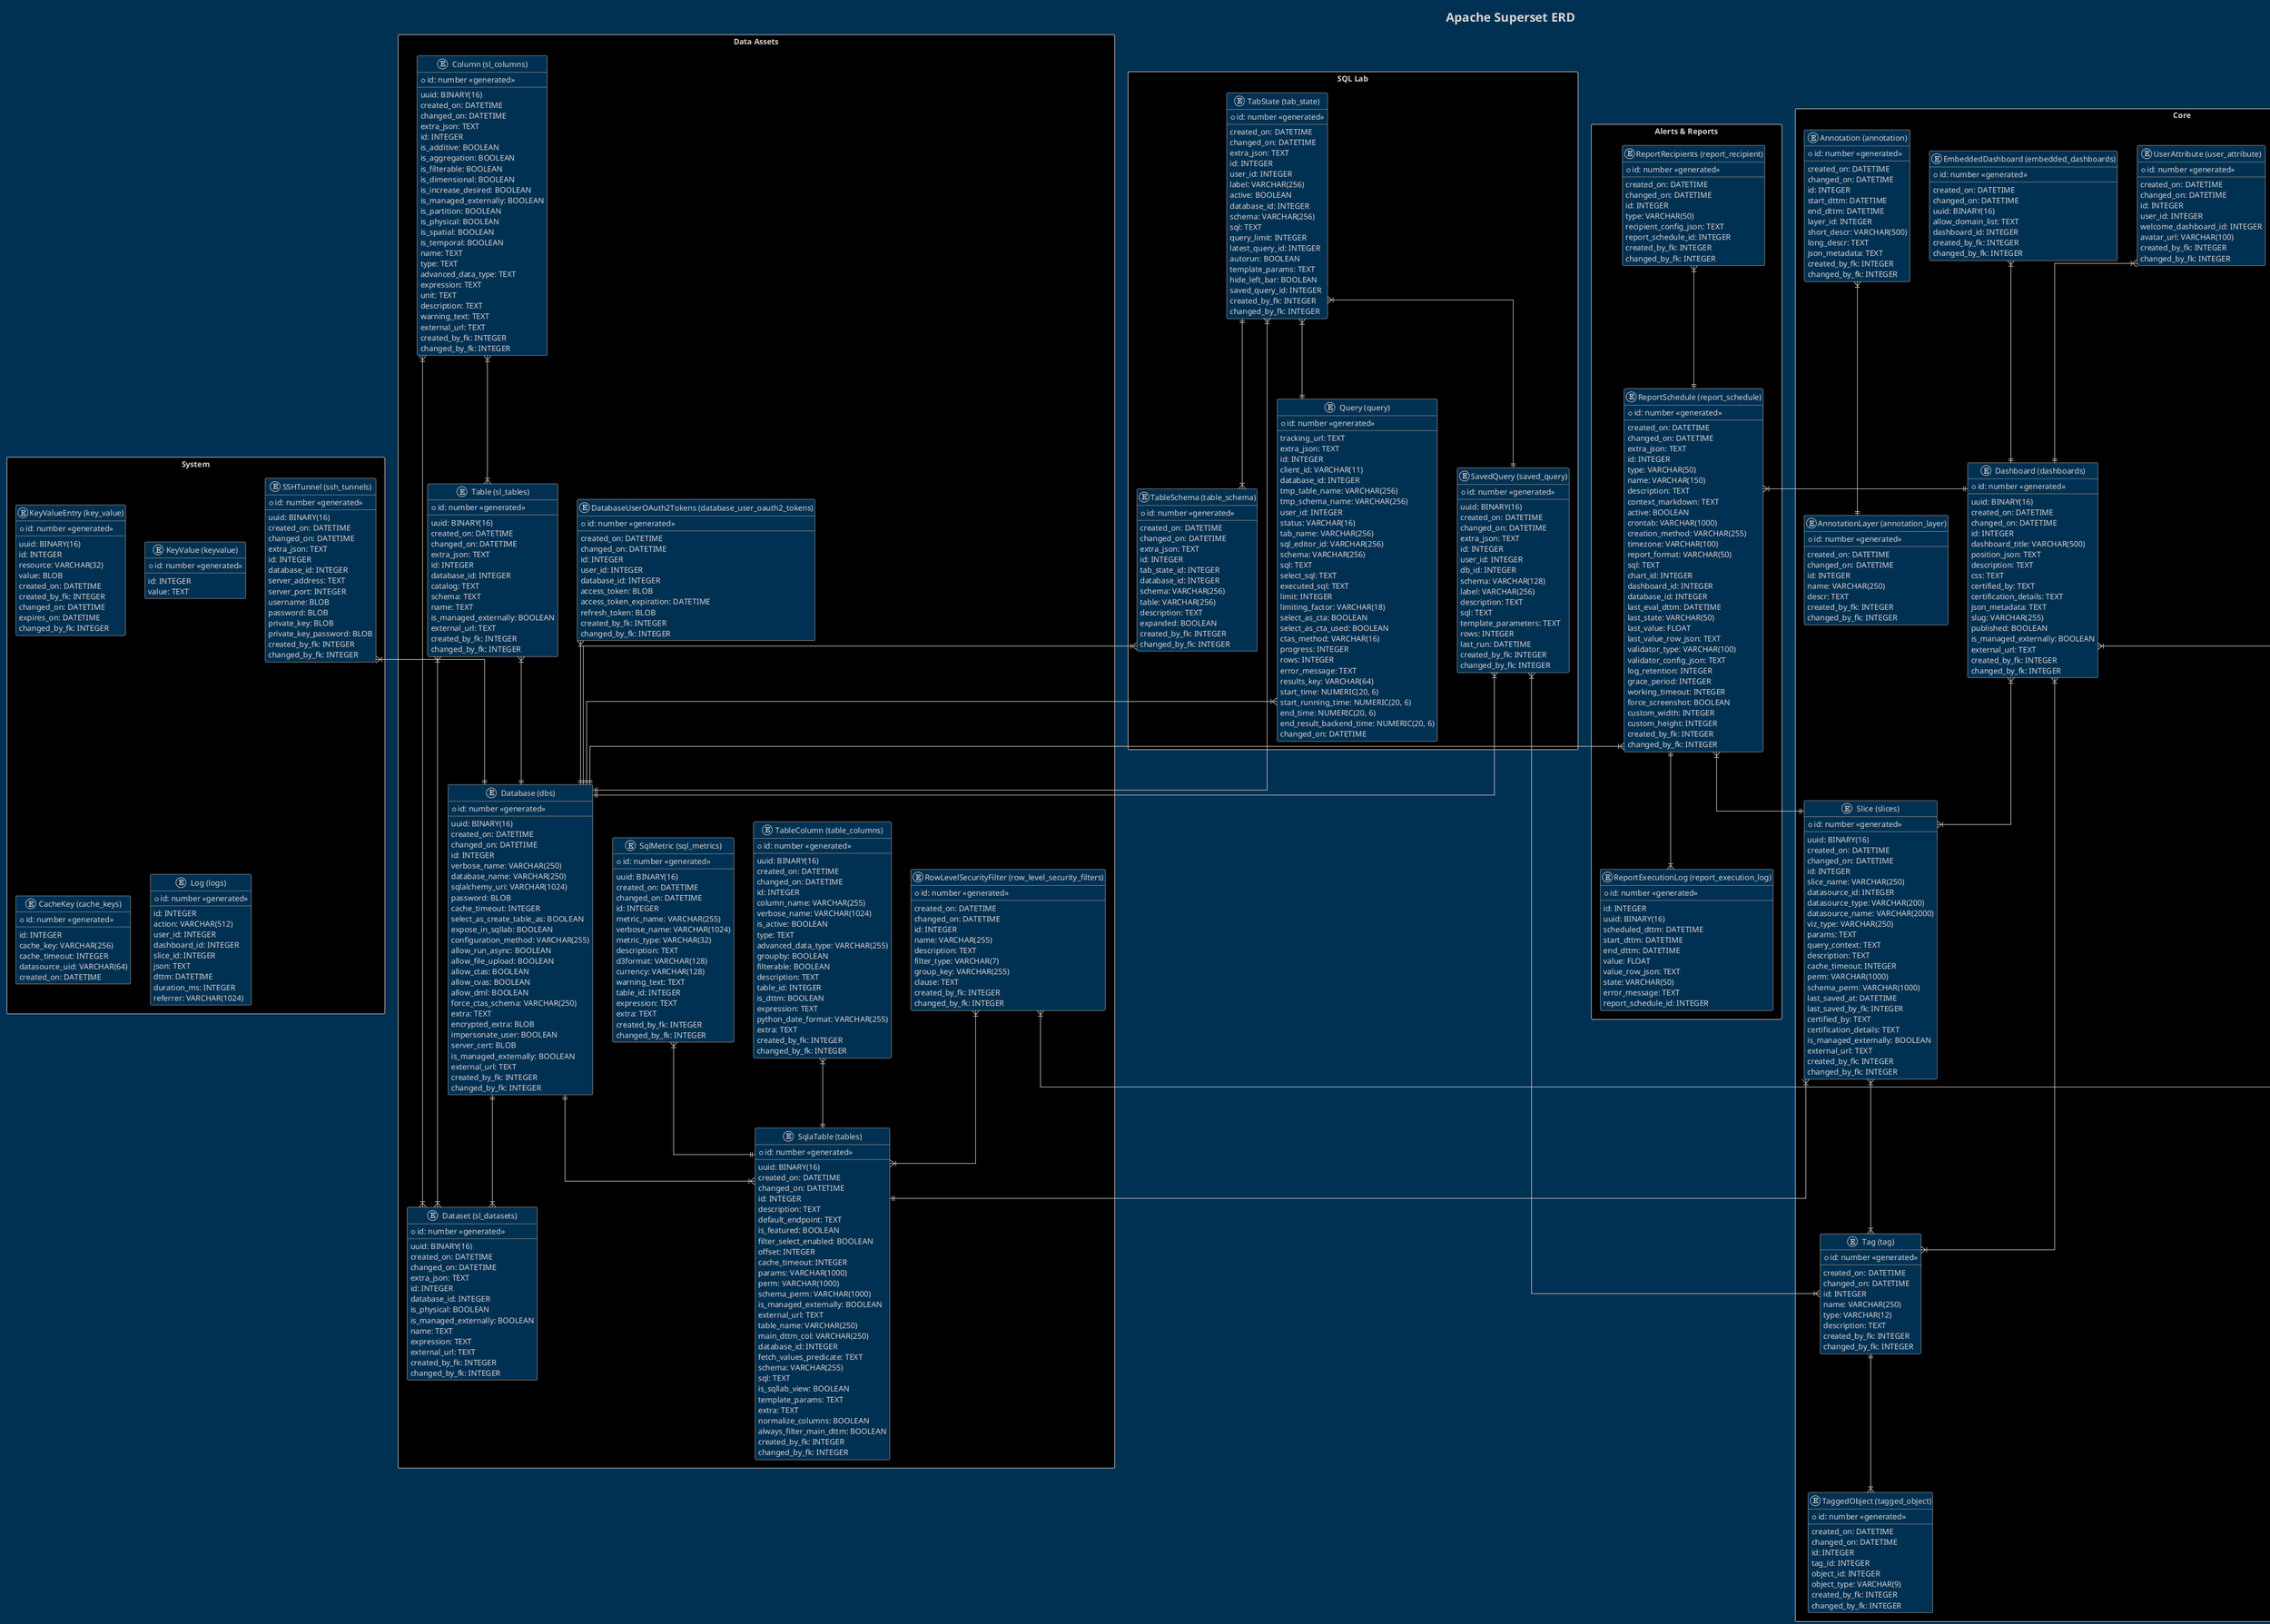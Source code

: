 @startuml entity-relationship-diagram

title Apache Superset ERD

!theme blueprint

' avoid problems with angled crows feet

skinparam linetype ortho
skinparam classBorderColor #grey

skinparam classBorderColor<<new>> #white
skinparam classBorderThickness<<new>> 1
skinparam classLineStyle<<new>> Dashed
skinparam ClassBackgroundColor<<new>> #204143

' Models
rectangle "System" #black {
        entity "KeyValueEntry (key_value)" as key_value {
            *id: number <<generated>>
            --
            uuid: BINARY(16)
            id: INTEGER
            resource: VARCHAR(32)
            value: BLOB
            created_on: DATETIME
            created_by_fk: INTEGER
            changed_on: DATETIME
            expires_on: DATETIME
            changed_by_fk: INTEGER
        }
        entity "SSHTunnel (ssh_tunnels)" as ssh_tunnels {
            *id: number <<generated>>
            --
            uuid: BINARY(16)
            created_on: DATETIME
            changed_on: DATETIME
            extra_json: TEXT
            id: INTEGER
            database_id: INTEGER
            server_address: TEXT
            server_port: INTEGER
            username: BLOB
            password: BLOB
            private_key: BLOB
            private_key_password: BLOB
            created_by_fk: INTEGER
            changed_by_fk: INTEGER
        }
        entity "KeyValue (keyvalue)" as keyvalue {
            *id: number <<generated>>
            --
            id: INTEGER
            value: TEXT
        }
        entity "CacheKey (cache_keys)" as cache_keys {
            *id: number <<generated>>
            --
            id: INTEGER
            cache_key: VARCHAR(256)
            cache_timeout: INTEGER
            datasource_uid: VARCHAR(64)
            created_on: DATETIME
        }
        entity "Log (logs)" as logs {
            *id: number <<generated>>
            --
            id: INTEGER
            action: VARCHAR(512)
            user_id: INTEGER
            dashboard_id: INTEGER
            slice_id: INTEGER
            json: TEXT
            dttm: DATETIME
            duration_ms: INTEGER
            referrer: VARCHAR(1024)
        }
        }
rectangle "Data Assets" #black {
        entity "Column (sl_columns)" as sl_columns {
            *id: number <<generated>>
            --
            uuid: BINARY(16)
            created_on: DATETIME
            changed_on: DATETIME
            extra_json: TEXT
            id: INTEGER
            is_additive: BOOLEAN
            is_aggregation: BOOLEAN
            is_filterable: BOOLEAN
            is_dimensional: BOOLEAN
            is_increase_desired: BOOLEAN
            is_managed_externally: BOOLEAN
            is_partition: BOOLEAN
            is_physical: BOOLEAN
            is_spatial: BOOLEAN
            is_temporal: BOOLEAN
            name: TEXT
            type: TEXT
            advanced_data_type: TEXT
            expression: TEXT
            unit: TEXT
            description: TEXT
            warning_text: TEXT
            external_url: TEXT
            created_by_fk: INTEGER
            changed_by_fk: INTEGER
        }
        entity "TableColumn (table_columns)" as table_columns {
            *id: number <<generated>>
            --
            uuid: BINARY(16)
            created_on: DATETIME
            changed_on: DATETIME
            id: INTEGER
            column_name: VARCHAR(255)
            verbose_name: VARCHAR(1024)
            is_active: BOOLEAN
            type: TEXT
            advanced_data_type: VARCHAR(255)
            groupby: BOOLEAN
            filterable: BOOLEAN
            description: TEXT
            table_id: INTEGER
            is_dttm: BOOLEAN
            expression: TEXT
            python_date_format: VARCHAR(255)
            extra: TEXT
            created_by_fk: INTEGER
            changed_by_fk: INTEGER
        }
        entity "RowLevelSecurityFilter (row_level_security_filters)" as row_level_security_filters {
            *id: number <<generated>>
            --
            created_on: DATETIME
            changed_on: DATETIME
            id: INTEGER
            name: VARCHAR(255)
            description: TEXT
            filter_type: VARCHAR(7)
            group_key: VARCHAR(255)
            clause: TEXT
            created_by_fk: INTEGER
            changed_by_fk: INTEGER
        }
        entity "SqlMetric (sql_metrics)" as sql_metrics {
            *id: number <<generated>>
            --
            uuid: BINARY(16)
            created_on: DATETIME
            changed_on: DATETIME
            id: INTEGER
            metric_name: VARCHAR(255)
            verbose_name: VARCHAR(1024)
            metric_type: VARCHAR(32)
            description: TEXT
            d3format: VARCHAR(128)
            currency: VARCHAR(128)
            warning_text: TEXT
            table_id: INTEGER
            expression: TEXT
            extra: TEXT
            created_by_fk: INTEGER
            changed_by_fk: INTEGER
        }
        entity "Table (sl_tables)" as sl_tables {
            *id: number <<generated>>
            --
            uuid: BINARY(16)
            created_on: DATETIME
            changed_on: DATETIME
            extra_json: TEXT
            id: INTEGER
            database_id: INTEGER
            catalog: TEXT
            schema: TEXT
            name: TEXT
            is_managed_externally: BOOLEAN
            external_url: TEXT
            created_by_fk: INTEGER
            changed_by_fk: INTEGER
        }
        entity "Database (dbs)" as dbs {
            *id: number <<generated>>
            --
            uuid: BINARY(16)
            created_on: DATETIME
            changed_on: DATETIME
            id: INTEGER
            verbose_name: VARCHAR(250)
            database_name: VARCHAR(250)
            sqlalchemy_uri: VARCHAR(1024)
            password: BLOB
            cache_timeout: INTEGER
            select_as_create_table_as: BOOLEAN
            expose_in_sqllab: BOOLEAN
            configuration_method: VARCHAR(255)
            allow_run_async: BOOLEAN
            allow_file_upload: BOOLEAN
            allow_ctas: BOOLEAN
            allow_cvas: BOOLEAN
            allow_dml: BOOLEAN
            force_ctas_schema: VARCHAR(250)
            extra: TEXT
            encrypted_extra: BLOB
            impersonate_user: BOOLEAN
            server_cert: BLOB
            is_managed_externally: BOOLEAN
            external_url: TEXT
            created_by_fk: INTEGER
            changed_by_fk: INTEGER
        }
        entity "Dataset (sl_datasets)" as sl_datasets {
            *id: number <<generated>>
            --
            uuid: BINARY(16)
            created_on: DATETIME
            changed_on: DATETIME
            extra_json: TEXT
            id: INTEGER
            database_id: INTEGER
            is_physical: BOOLEAN
            is_managed_externally: BOOLEAN
            name: TEXT
            expression: TEXT
            external_url: TEXT
            created_by_fk: INTEGER
            changed_by_fk: INTEGER
        }
        entity "SqlaTable (tables)" as tables {
            *id: number <<generated>>
            --
            uuid: BINARY(16)
            created_on: DATETIME
            changed_on: DATETIME
            id: INTEGER
            description: TEXT
            default_endpoint: TEXT
            is_featured: BOOLEAN
            filter_select_enabled: BOOLEAN
            offset: INTEGER
            cache_timeout: INTEGER
            params: VARCHAR(1000)
            perm: VARCHAR(1000)
            schema_perm: VARCHAR(1000)
            is_managed_externally: BOOLEAN
            external_url: TEXT
            table_name: VARCHAR(250)
            main_dttm_col: VARCHAR(250)
            database_id: INTEGER
            fetch_values_predicate: TEXT
            schema: VARCHAR(255)
            sql: TEXT
            is_sqllab_view: BOOLEAN
            template_params: TEXT
            extra: TEXT
            normalize_columns: BOOLEAN
            always_filter_main_dttm: BOOLEAN
            created_by_fk: INTEGER
            changed_by_fk: INTEGER
        }
        entity "DatabaseUserOAuth2Tokens (database_user_oauth2_tokens)" as database_user_oauth2_tokens {
            *id: number <<generated>>
            --
            created_on: DATETIME
            changed_on: DATETIME
            id: INTEGER
            user_id: INTEGER
            database_id: INTEGER
            access_token: BLOB
            access_token_expiration: DATETIME
            refresh_token: BLOB
            created_by_fk: INTEGER
            changed_by_fk: INTEGER
        }
        }
rectangle "Core" #black {
        entity "DynamicPlugin (dynamic_plugin)" as dynamic_plugin {
            *id: number <<generated>>
            --
            created_on: DATETIME
            changed_on: DATETIME
            id: INTEGER
            name: TEXT
            key: TEXT
            bundle_url: TEXT
            created_by_fk: INTEGER
            changed_by_fk: INTEGER
        }
        entity "Tag (tag)" as tag {
            *id: number <<generated>>
            --
            created_on: DATETIME
            changed_on: DATETIME
            id: INTEGER
            name: VARCHAR(250)
            type: VARCHAR(12)
            description: TEXT
            created_by_fk: INTEGER
            changed_by_fk: INTEGER
        }
        entity "CssTemplate (css_templates)" as css_templates {
            *id: number <<generated>>
            --
            created_on: DATETIME
            changed_on: DATETIME
            id: INTEGER
            template_name: VARCHAR(250)
            css: TEXT
            created_by_fk: INTEGER
            changed_by_fk: INTEGER
        }
        entity "UserAttribute (user_attribute)" as user_attribute {
            *id: number <<generated>>
            --
            created_on: DATETIME
            changed_on: DATETIME
            id: INTEGER
            user_id: INTEGER
            welcome_dashboard_id: INTEGER
            avatar_url: VARCHAR(100)
            created_by_fk: INTEGER
            changed_by_fk: INTEGER
        }
        entity "EmbeddedDashboard (embedded_dashboards)" as embedded_dashboards {
            *id: number <<generated>>
            --
            created_on: DATETIME
            changed_on: DATETIME
            uuid: BINARY(16)
            allow_domain_list: TEXT
            dashboard_id: INTEGER
            created_by_fk: INTEGER
            changed_by_fk: INTEGER
        }
        entity "FavStar (favstar)" as favstar {
            *id: number <<generated>>
            --
            id: INTEGER
            user_id: INTEGER
            class_name: VARCHAR(50)
            obj_id: INTEGER
            dttm: DATETIME
        }
        entity "Dashboard (dashboards)" as dashboards {
            *id: number <<generated>>
            --
            uuid: BINARY(16)
            created_on: DATETIME
            changed_on: DATETIME
            id: INTEGER
            dashboard_title: VARCHAR(500)
            position_json: TEXT
            description: TEXT
            css: TEXT
            certified_by: TEXT
            certification_details: TEXT
            json_metadata: TEXT
            slug: VARCHAR(255)
            published: BOOLEAN
            is_managed_externally: BOOLEAN
            external_url: TEXT
            created_by_fk: INTEGER
            changed_by_fk: INTEGER
        }
        entity "Annotation (annotation)" as annotation {
            *id: number <<generated>>
            --
            created_on: DATETIME
            changed_on: DATETIME
            id: INTEGER
            start_dttm: DATETIME
            end_dttm: DATETIME
            layer_id: INTEGER
            short_descr: VARCHAR(500)
            long_descr: TEXT
            json_metadata: TEXT
            created_by_fk: INTEGER
            changed_by_fk: INTEGER
        }
        entity "Slice (slices)" as slices {
            *id: number <<generated>>
            --
            uuid: BINARY(16)
            created_on: DATETIME
            changed_on: DATETIME
            id: INTEGER
            slice_name: VARCHAR(250)
            datasource_id: INTEGER
            datasource_type: VARCHAR(200)
            datasource_name: VARCHAR(2000)
            viz_type: VARCHAR(250)
            params: TEXT
            query_context: TEXT
            description: TEXT
            cache_timeout: INTEGER
            perm: VARCHAR(1000)
            schema_perm: VARCHAR(1000)
            last_saved_at: DATETIME
            last_saved_by_fk: INTEGER
            certified_by: TEXT
            certification_details: TEXT
            is_managed_externally: BOOLEAN
            external_url: TEXT
            created_by_fk: INTEGER
            changed_by_fk: INTEGER
        }
        entity "TaggedObject (tagged_object)" as tagged_object {
            *id: number <<generated>>
            --
            created_on: DATETIME
            changed_on: DATETIME
            id: INTEGER
            tag_id: INTEGER
            object_id: INTEGER
            object_type: VARCHAR(9)
            created_by_fk: INTEGER
            changed_by_fk: INTEGER
        }
        entity "AnnotationLayer (annotation_layer)" as annotation_layer {
            *id: number <<generated>>
            --
            created_on: DATETIME
            changed_on: DATETIME
            id: INTEGER
            name: VARCHAR(250)
            descr: TEXT
            created_by_fk: INTEGER
            changed_by_fk: INTEGER
        }
        }
rectangle "SQL Lab" #black {
        entity "TabState (tab_state)" as tab_state {
            *id: number <<generated>>
            --
            created_on: DATETIME
            changed_on: DATETIME
            extra_json: TEXT
            id: INTEGER
            user_id: INTEGER
            label: VARCHAR(256)
            active: BOOLEAN
            database_id: INTEGER
            schema: VARCHAR(256)
            sql: TEXT
            query_limit: INTEGER
            latest_query_id: INTEGER
            autorun: BOOLEAN
            template_params: TEXT
            hide_left_bar: BOOLEAN
            saved_query_id: INTEGER
            created_by_fk: INTEGER
            changed_by_fk: INTEGER
        }
        entity "TableSchema (table_schema)" as table_schema {
            *id: number <<generated>>
            --
            created_on: DATETIME
            changed_on: DATETIME
            extra_json: TEXT
            id: INTEGER
            tab_state_id: INTEGER
            database_id: INTEGER
            schema: VARCHAR(256)
            table: VARCHAR(256)
            description: TEXT
            expanded: BOOLEAN
            created_by_fk: INTEGER
            changed_by_fk: INTEGER
        }
        entity "SavedQuery (saved_query)" as saved_query {
            *id: number <<generated>>
            --
            uuid: BINARY(16)
            created_on: DATETIME
            changed_on: DATETIME
            extra_json: TEXT
            id: INTEGER
            user_id: INTEGER
            db_id: INTEGER
            schema: VARCHAR(128)
            label: VARCHAR(256)
            description: TEXT
            sql: TEXT
            template_parameters: TEXT
            rows: INTEGER
            last_run: DATETIME
            created_by_fk: INTEGER
            changed_by_fk: INTEGER
        }
        entity "Query (query)" as query {
            *id: number <<generated>>
            --
            tracking_url: TEXT
            extra_json: TEXT
            id: INTEGER
            client_id: VARCHAR(11)
            database_id: INTEGER
            tmp_table_name: VARCHAR(256)
            tmp_schema_name: VARCHAR(256)
            user_id: INTEGER
            status: VARCHAR(16)
            tab_name: VARCHAR(256)
            sql_editor_id: VARCHAR(256)
            schema: VARCHAR(256)
            sql: TEXT
            select_sql: TEXT
            executed_sql: TEXT
            limit: INTEGER
            limiting_factor: VARCHAR(18)
            select_as_cta: BOOLEAN
            select_as_cta_used: BOOLEAN
            ctas_method: VARCHAR(16)
            progress: INTEGER
            rows: INTEGER
            error_message: TEXT
            results_key: VARCHAR(64)
            start_time: NUMERIC(20, 6)
            start_running_time: NUMERIC(20, 6)
            end_time: NUMERIC(20, 6)
            end_result_backend_time: NUMERIC(20, 6)
            changed_on: DATETIME
        }
        }
rectangle "Alerts & Reports" #black {
        entity "ReportRecipients (report_recipient)" as report_recipient {
            *id: number <<generated>>
            --
            created_on: DATETIME
            changed_on: DATETIME
            id: INTEGER
            type: VARCHAR(50)
            recipient_config_json: TEXT
            report_schedule_id: INTEGER
            created_by_fk: INTEGER
            changed_by_fk: INTEGER
        }
        entity "ReportSchedule (report_schedule)" as report_schedule {
            *id: number <<generated>>
            --
            created_on: DATETIME
            changed_on: DATETIME
            extra_json: TEXT
            id: INTEGER
            type: VARCHAR(50)
            name: VARCHAR(150)
            description: TEXT
            context_markdown: TEXT
            active: BOOLEAN
            crontab: VARCHAR(1000)
            creation_method: VARCHAR(255)
            timezone: VARCHAR(100)
            report_format: VARCHAR(50)
            sql: TEXT
            chart_id: INTEGER
            dashboard_id: INTEGER
            database_id: INTEGER
            last_eval_dttm: DATETIME
            last_state: VARCHAR(50)
            last_value: FLOAT
            last_value_row_json: TEXT
            validator_type: VARCHAR(100)
            validator_config_json: TEXT
            log_retention: INTEGER
            grace_period: INTEGER
            working_timeout: INTEGER
            force_screenshot: BOOLEAN
            custom_width: INTEGER
            custom_height: INTEGER
            created_by_fk: INTEGER
            changed_by_fk: INTEGER
        }
        entity "ReportExecutionLog (report_execution_log)" as report_execution_log {
            *id: number <<generated>>
            --
            id: INTEGER
            uuid: BINARY(16)
            scheduled_dttm: DATETIME
            start_dttm: DATETIME
            end_dttm: DATETIME
            value: FLOAT
            value_row_json: TEXT
            state: VARCHAR(50)
            error_message: TEXT
            report_schedule_id: INTEGER
        }
        }
rectangle "FAB" #black {
        entity "PermissionView (ab_permission_view)" as ab_permission_view {
            *id: number <<generated>>
            --
            id: INTEGER
            permission_id: INTEGER
            view_menu_id: INTEGER
        }
        entity "Role (ab_role)" as ab_role {
            *id: number <<generated>>
            --
            id: INTEGER
            name: VARCHAR(64)
        }
        entity "ViewMenu (ab_view_menu)" as ab_view_menu {
            *id: number <<generated>>
            --
            id: INTEGER
            name: VARCHAR(250)
        }
        entity "User (ab_user)" as ab_user {
            *id: number <<generated>>
            --
            id: INTEGER
            first_name: VARCHAR(64)
            last_name: VARCHAR(64)
            username: VARCHAR(64)
            password: VARCHAR(256)
            active: BOOLEAN
            email: VARCHAR(320)
            last_login: DATETIME
            login_count: INTEGER
            fail_login_count: INTEGER
            created_on: DATETIME
            changed_on: DATETIME
            created_by_fk: INTEGER
            changed_by_fk: INTEGER
        }
        entity "RegisterUser (ab_register_user)" as ab_register_user {
            *id: number <<generated>>
            --
            id: INTEGER
            first_name: VARCHAR(64)
            last_name: VARCHAR(64)
            username: VARCHAR(64)
            password: VARCHAR(256)
            email: VARCHAR(64)
            registration_date: DATETIME
            registration_hash: VARCHAR(256)
        }
        entity "Permission (ab_permission)" as ab_permission {
            *id: number <<generated>>
            --
            id: INTEGER
            name: VARCHAR(100)
        }
        }
' Relationships


    ssh_tunnels }|--|| dbs




    sl_columns }|--|{ sl_tables
    sl_columns }|--|{ sl_datasets

    table_columns }|--|| tables

    row_level_security_filters }|--|{ ab_role
    row_level_security_filters }|--|{ tables

    sql_metrics }|--|| tables

    sl_tables }|--|| dbs
    sl_tables }|--|{ sl_datasets

    dbs ||--|{ tables
    dbs ||--|{ sl_datasets



    database_user_oauth2_tokens }|--|| dbs


    tag ||--|{ tagged_object


    user_attribute }|--|| dashboards

    embedded_dashboards }|--|| dashboards


    dashboards }|--|{ slices
    dashboards }|--|{ tag
    dashboards }|--|{ ab_role
    dashboards ||--|{ report_schedule

    annotation }|--|| annotation_layer

    slices }|--|{ tag
    slices }|--|| tables



    tab_state }|--|| dbs
    tab_state ||--|{ table_schema
    tab_state }|--|| query
    tab_state }|--|| saved_query

    table_schema }|--|| dbs

    saved_query }|--|| dbs
    saved_query }|--|{ tag

    query }|--|| dbs

    report_recipient }|--|| report_schedule

    report_schedule }|--|| slices
    report_schedule }|--|| dbs
    report_schedule ||--|{ report_execution_log


    ab_permission_view }|--|| ab_permission
    ab_permission_view }|--|| ab_view_menu
    ab_permission_view }|--|{ ab_role





@enduml
